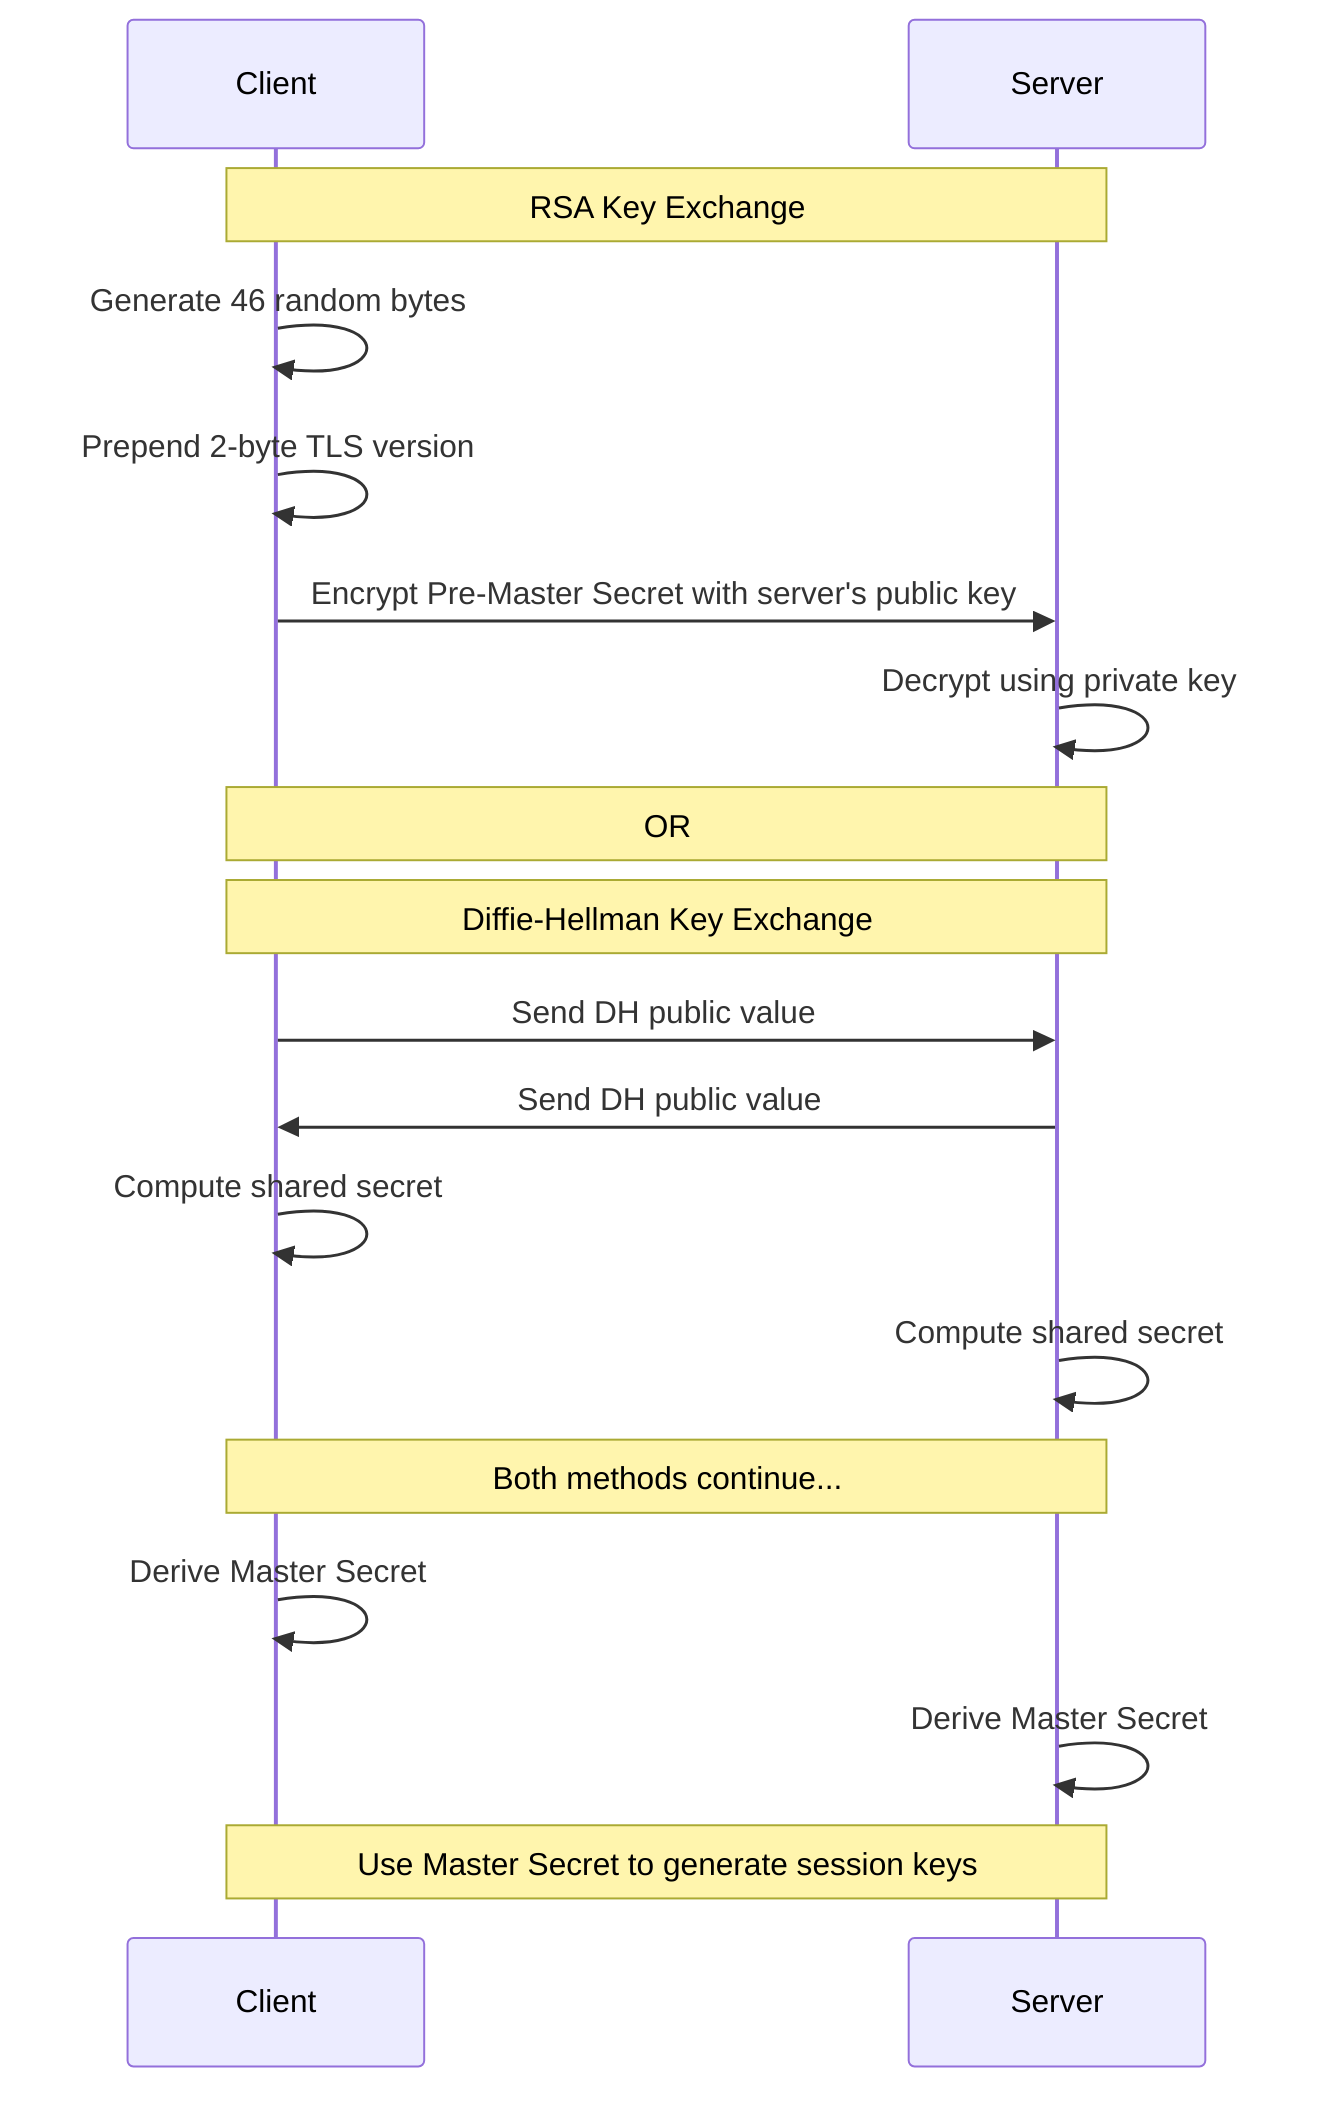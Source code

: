 sequenceDiagram
    participant Client
    participant Server

    Note over Client,Server: RSA Key Exchange
    Client->>Client: Generate 46 random bytes
    Client->>Client: Prepend 2-byte TLS version
    Client->>Server: Encrypt Pre-Master Secret with server's public key
    Server->>Server: Decrypt using private key

    Note over Client,Server: OR

    Note over Client,Server: Diffie-Hellman Key Exchange
    Client->>Server: Send DH public value
    Server->>Client: Send DH public value
    Client->>Client: Compute shared secret
    Server->>Server: Compute shared secret

    Note over Client,Server: Both methods continue...
    Client->>Client: Derive Master Secret
    Server->>Server: Derive Master Secret
    Note over Client,Server: Use Master Secret to generate session keys